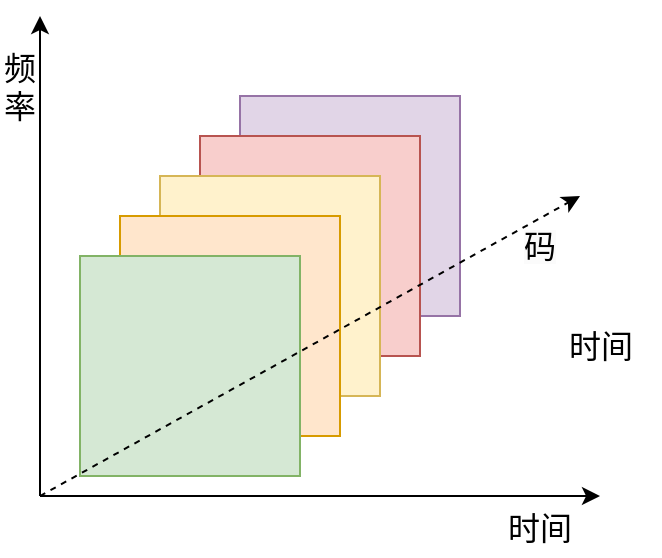 <mxfile version="26.1.3">
  <diagram name="第 1 页" id="lzWcteom-tjip95cLdTm">
    <mxGraphModel dx="478" dy="246" grid="1" gridSize="10" guides="1" tooltips="1" connect="1" arrows="1" fold="1" page="1" pageScale="1" pageWidth="827" pageHeight="1169" math="0" shadow="0">
      <root>
        <mxCell id="0" />
        <mxCell id="1" parent="0" />
        <mxCell id="cXS1nmMBP_o2JDV-IVEF-1" value="" style="endArrow=classic;html=1;rounded=0;" parent="1" edge="1">
          <mxGeometry width="50" height="50" relative="1" as="geometry">
            <mxPoint x="40" y="320" as="sourcePoint" />
            <mxPoint x="320" y="320" as="targetPoint" />
          </mxGeometry>
        </mxCell>
        <mxCell id="cXS1nmMBP_o2JDV-IVEF-2" value="" style="endArrow=classic;html=1;rounded=0;" parent="1" edge="1">
          <mxGeometry width="50" height="50" relative="1" as="geometry">
            <mxPoint x="40" y="320" as="sourcePoint" />
            <mxPoint x="40" y="80" as="targetPoint" />
          </mxGeometry>
        </mxCell>
        <mxCell id="cXS1nmMBP_o2JDV-IVEF-3" value="" style="whiteSpace=wrap;html=1;aspect=fixed;fillColor=#e1d5e7;strokeColor=#9673a6;" parent="1" vertex="1">
          <mxGeometry x="140" y="120" width="110" height="110" as="geometry" />
        </mxCell>
        <mxCell id="cXS1nmMBP_o2JDV-IVEF-4" value="" style="whiteSpace=wrap;html=1;aspect=fixed;fillColor=#f8cecc;strokeColor=#b85450;" parent="1" vertex="1">
          <mxGeometry x="120" y="140" width="110" height="110" as="geometry" />
        </mxCell>
        <mxCell id="cXS1nmMBP_o2JDV-IVEF-5" value="" style="whiteSpace=wrap;html=1;aspect=fixed;fillColor=#fff2cc;strokeColor=#d6b656;" parent="1" vertex="1">
          <mxGeometry x="100" y="160" width="110" height="110" as="geometry" />
        </mxCell>
        <mxCell id="cXS1nmMBP_o2JDV-IVEF-6" value="" style="whiteSpace=wrap;html=1;aspect=fixed;fillColor=#ffe6cc;strokeColor=#d79b00;" parent="1" vertex="1">
          <mxGeometry x="80" y="180" width="110" height="110" as="geometry" />
        </mxCell>
        <mxCell id="cXS1nmMBP_o2JDV-IVEF-7" value="" style="whiteSpace=wrap;html=1;aspect=fixed;fillColor=#d5e8d4;strokeColor=#82b366;" parent="1" vertex="1">
          <mxGeometry x="60" y="200" width="110" height="110" as="geometry" />
        </mxCell>
        <mxCell id="cXS1nmMBP_o2JDV-IVEF-8" value="" style="endArrow=classic;html=1;rounded=0;dashed=1;" parent="1" edge="1">
          <mxGeometry width="50" height="50" relative="1" as="geometry">
            <mxPoint x="40" y="320" as="sourcePoint" />
            <mxPoint x="310" y="170" as="targetPoint" />
          </mxGeometry>
        </mxCell>
        <mxCell id="cXS1nmMBP_o2JDV-IVEF-9" value="时间" style="text;align=center;verticalAlign=middle;rounded=0;fontFamily=宋体;fontSize=16;" parent="1" vertex="1">
          <mxGeometry x="260" y="320" width="60" height="30" as="geometry" />
        </mxCell>
        <mxCell id="cXS1nmMBP_o2JDV-IVEF-12" value="&lt;span style=&quot;color: rgb(0, 0, 0); background-color: rgb(251, 251, 251); float: none; display: inline !important;&quot;&gt;&lt;font&gt;码&lt;/font&gt;&lt;/span&gt;" style="text;html=1;align=center;verticalAlign=middle;whiteSpace=wrap;rounded=0;fontFamily=宋体;fontSize=16;" parent="1" vertex="1">
          <mxGeometry x="275" y="180" width="30" height="30" as="geometry" />
        </mxCell>
        <mxCell id="DeakvAQwpQACBnHtooIX-2" value="频率" style="text;fontFamily=宋体;fontSize=16;whiteSpace=wrap;" parent="1" vertex="1">
          <mxGeometry x="20" y="90" width="20" height="50" as="geometry" />
        </mxCell>
        <mxCell id="2D7aSKPBNdW0Bogho-Zo-1" value="时间" style="text;align=center;verticalAlign=middle;rounded=0;fontFamily=宋体;fontSize=16;html=1;" vertex="1" parent="1">
          <mxGeometry x="290" y="230" width="60" height="30" as="geometry" />
        </mxCell>
      </root>
    </mxGraphModel>
  </diagram>
</mxfile>
